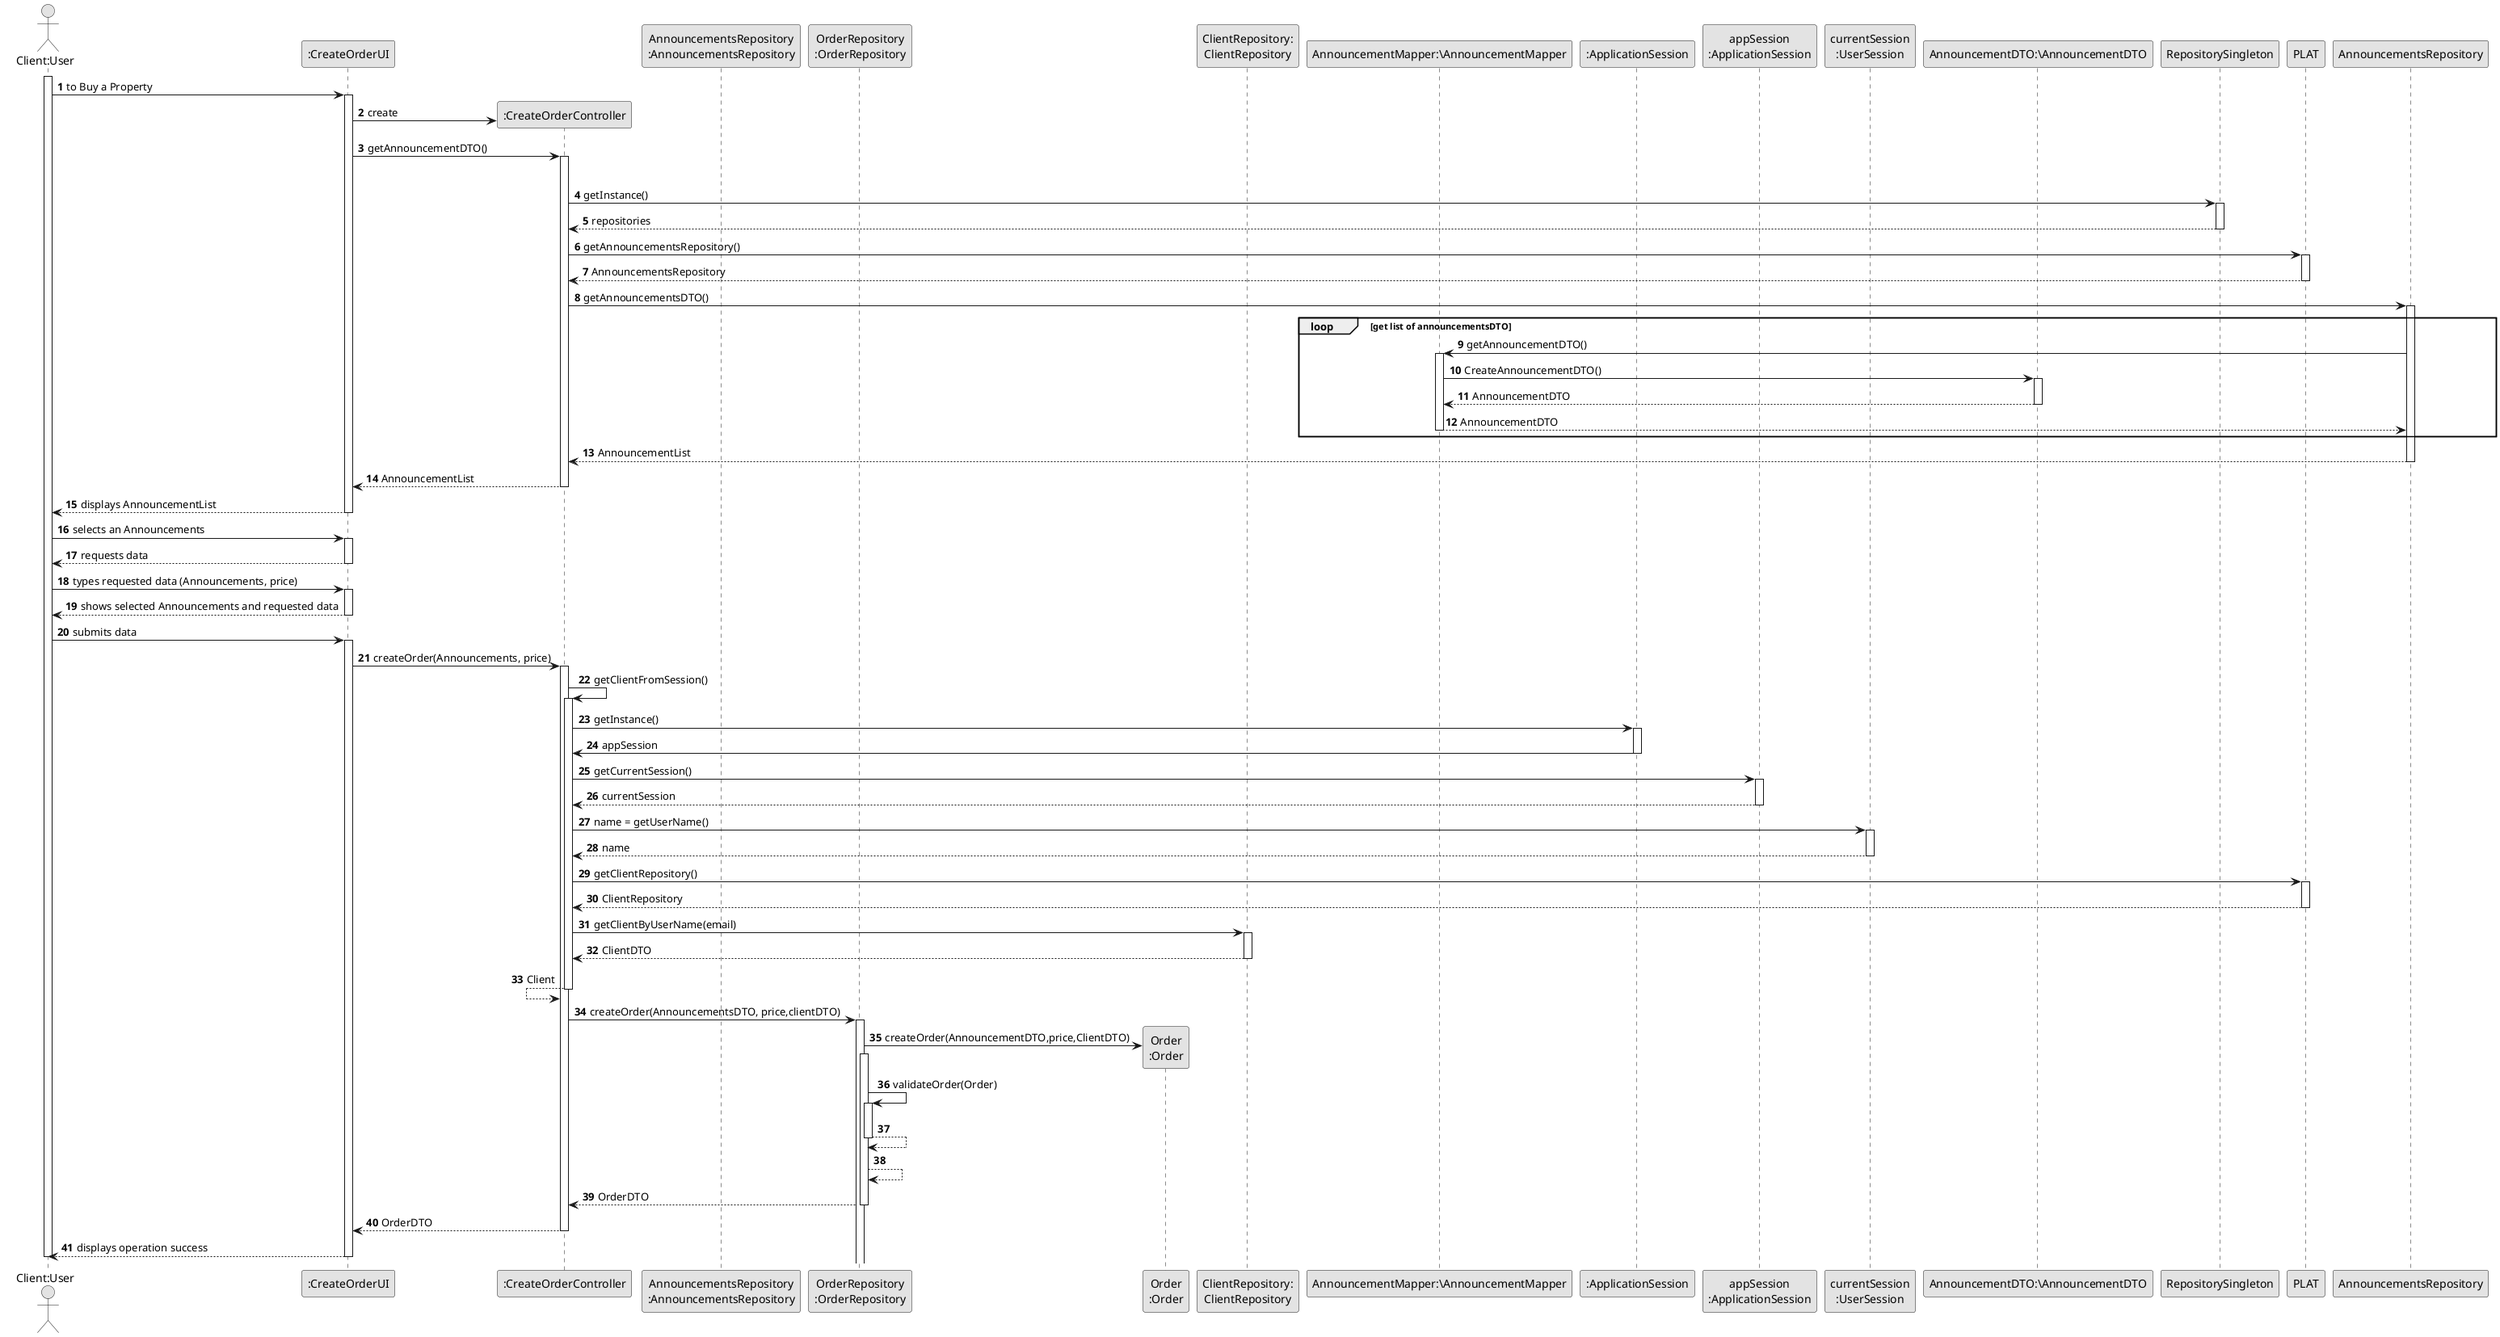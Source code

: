 @startuml
skinparam monochrome true
skinparam packageStyle rectangle
skinparam shadowing false

autonumber

'hide footbox
actor "Client:User" as CL
participant ":CreateOrderUI" as UI
participant ":CreateOrderController" as CTRL
participant "AnnouncementsRepository\n:AnnouncementsRepository" as ANN
participant "OrderRepository\n:OrderRepository" as ORD
participant "Order\n:Order" as TAREFA
participant "ClientRepository:\nClientRepository" as ClientRepository
participant "AnnouncementMapper:\AnnouncementMapper" as Mapper
participant ":ApplicationSession" as _APP
participant "appSession\n:ApplicationSession" as APP
participant "currentSession\n:UserSession" as SESSAO
participant "AnnouncementDTO:\AnnouncementDTO" as DTO

activate CL

    CL -> UI :  to Buy a Property

    activate UI

        UI -> CTRL** : create

 UI-> CTRL : getAnnouncementDTO()
activate CTRL
    group Get Task Category List


            CTRL -> RepositorySingleton : getInstance()
            activate RepositorySingleton

                RepositorySingleton --> CTRL: repositories
            deactivate RepositorySingleton

            CTRL -> PLAT : getAnnouncementsRepository()
            activate PLAT



                PLAT --> CTRL: AnnouncementsRepository
            deactivate PLAT

            CTRL -> AnnouncementsRepository : getAnnouncementsDTO()
            loop get list of announcementsDTO
            activate AnnouncementsRepository
              AnnouncementsRepository->Mapper:getAnnouncementDTO()
            activate Mapper

            Mapper->DTO:CreateAnnouncementDTO()

            activate DTO
            DTO-->Mapper:AnnouncementDTO
            deactivate DTO
            Mapper-->AnnouncementsRepository:AnnouncementDTO
            deactivate Mapper
            end
                AnnouncementsRepository --> CTRL : AnnouncementList
            deactivate AnnouncementsRepository



    UI<-- CTRL  : AnnouncementList
deactivate CTRL
    UI-->CL: displays AnnouncementList
    deactivate UI
    CL -> UI : selects an Announcements

        activate UI

            UI --> CL : requests data
        deactivate UI
        CL -> UI : types requested data (Announcements, price)
        activate UI

        UI --> CL : shows selected Announcements and requested data
        deactivate UI
        CL -> UI : submits data
     activate UI

     UI -> CTRL : createOrder(Announcements, price)
    activate CTRL
    CTRL-> CTRL : getClientFromSession()
    activate CTRL

            CTRL -> _APP: getInstance()
            activate _APP
                _APP -> CTRL: appSession
            deactivate _APP

            CTRL -> APP: getCurrentSession()
            activate APP

                APP --> CTRL: currentSession
            deactivate APP

            CTRL -> SESSAO: name = getUserName()
            activate SESSAO

                SESSAO --> CTRL: name
            deactivate SESSAO

            CTRL -> PLAT: getClientRepository()
            activate PLAT

                PLAT --> CTRL: ClientRepository
            deactivate PLAT

            CTRL -> ClientRepository: getClientByUserName(email)
            activate ClientRepository


                ClientRepository --> CTRL : ClientDTO

            deactivate ClientRepository


       CTRL <-- CTRL : Client
    deactivate CTRL

      CTRL -> ORD: createOrder(AnnouncementsDTO, price,clientDTO)
                 activate ORD

        ORD -> TAREFA**:  createOrder(AnnouncementDTO,price,ClientDTO)
        activate ORD
            ORD -> ORD: validateOrder(Order)
            activate ORD
                ORD --> ORD
            deactivate ORD
            ORD --> ORD
                     ORD --> CTRL : OrderDTO
                 deactivate ORD
            CTRL --> UI: OrderDTO
              deactivate CTRL
              UI --> CL: displays operation success
      deactivate UI
deactivate CL

@enduml